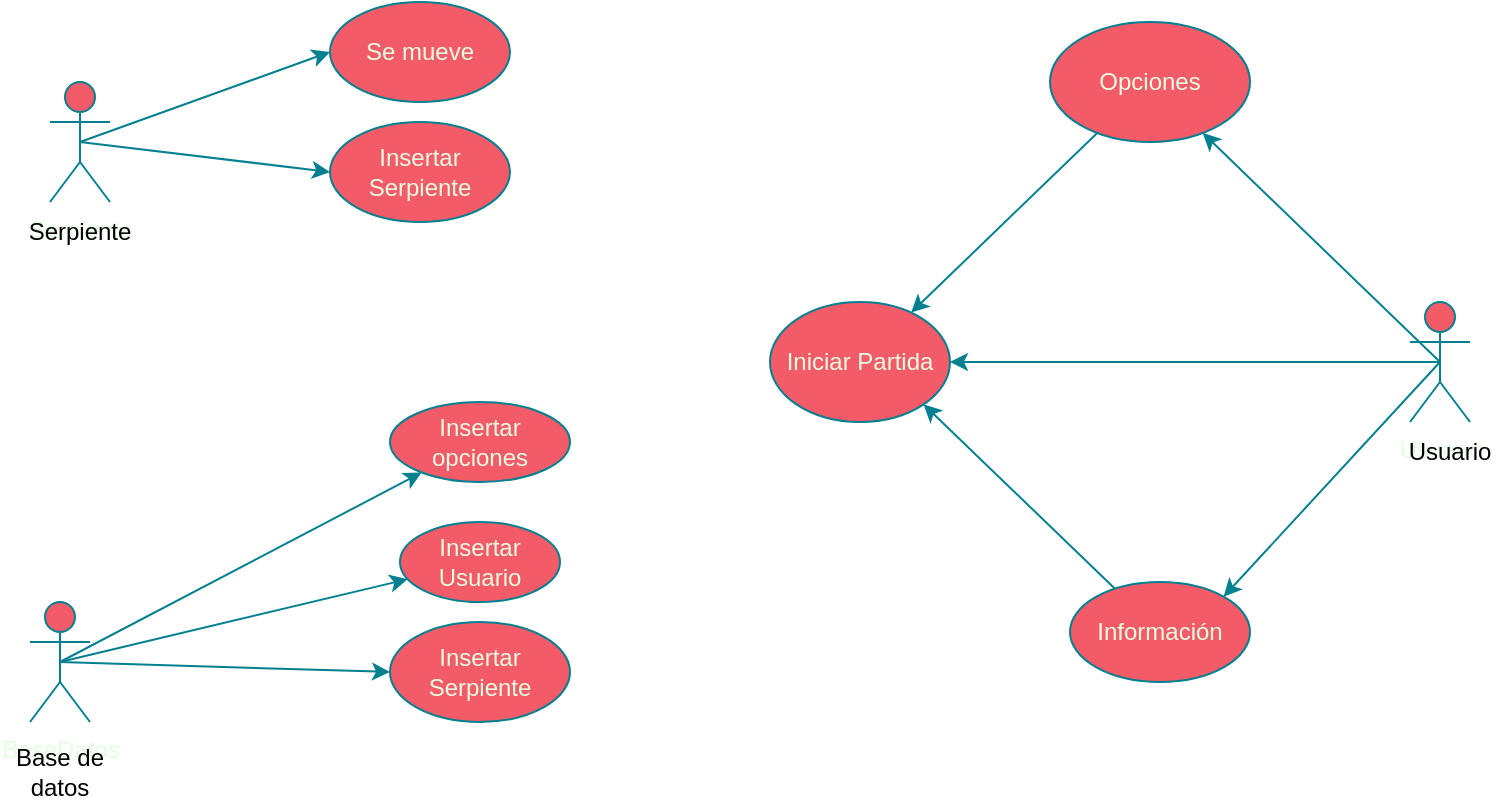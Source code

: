 <mxfile version="28.2.7">
  <diagram name="Página-1" id="paPP1KsMQQtCQt4SMTg-">
    <mxGraphModel dx="872" dy="476" grid="1" gridSize="10" guides="1" tooltips="1" connect="1" arrows="1" fold="1" page="1" pageScale="1" pageWidth="827" pageHeight="1169" math="0" shadow="0">
      <root>
        <mxCell id="0" />
        <mxCell id="1" parent="0" />
        <mxCell id="lul4We6jXFLeoNddsFLB-1" value="Serpiente" style="shape=umlActor;verticalLabelPosition=bottom;verticalAlign=top;html=1;outlineConnect=0;labelBackgroundColor=none;fillColor=#F45B69;strokeColor=#028090;fontColor=#E4FDE1;" parent="1" vertex="1">
          <mxGeometry x="70" y="90" width="30" height="60" as="geometry" />
        </mxCell>
        <mxCell id="lul4We6jXFLeoNddsFLB-7" value="&lt;div&gt;BaseDatos&lt;/div&gt;&lt;div&gt;&lt;br&gt;&lt;/div&gt;" style="shape=umlActor;verticalLabelPosition=bottom;verticalAlign=top;html=1;outlineConnect=0;labelBackgroundColor=none;fillColor=#F45B69;strokeColor=#028090;fontColor=#E4FDE1;" parent="1" vertex="1">
          <mxGeometry x="60" y="350" width="30" height="60" as="geometry" />
        </mxCell>
        <mxCell id="lul4We6jXFLeoNddsFLB-8" value="Iniciar Partida" style="ellipse;whiteSpace=wrap;html=1;labelBackgroundColor=none;fillColor=#F45B69;strokeColor=#028090;fontColor=#E4FDE1;" parent="1" vertex="1">
          <mxGeometry x="430" y="200" width="90" height="60" as="geometry" />
        </mxCell>
        <mxCell id="lul4We6jXFLeoNddsFLB-9" value="Opciones" style="ellipse;whiteSpace=wrap;html=1;labelBackgroundColor=none;fillColor=#F45B69;strokeColor=#028090;fontColor=#E4FDE1;" parent="1" vertex="1">
          <mxGeometry x="570" y="60" width="100" height="60" as="geometry" />
        </mxCell>
        <mxCell id="lul4We6jXFLeoNddsFLB-10" value="Insertar Usuario" style="ellipse;whiteSpace=wrap;html=1;labelBackgroundColor=none;fillColor=#F45B69;strokeColor=#028090;fontColor=#E4FDE1;" parent="1" vertex="1">
          <mxGeometry x="245" y="310" width="80" height="40" as="geometry" />
        </mxCell>
        <mxCell id="lul4We6jXFLeoNddsFLB-11" value="Insertar opciones" style="ellipse;whiteSpace=wrap;html=1;labelBackgroundColor=none;fillColor=#F45B69;strokeColor=#028090;fontColor=#E4FDE1;" parent="1" vertex="1">
          <mxGeometry x="240" y="250" width="90" height="40" as="geometry" />
        </mxCell>
        <mxCell id="lul4We6jXFLeoNddsFLB-12" value="Insertar Serpiente" style="ellipse;whiteSpace=wrap;html=1;labelBackgroundColor=none;fillColor=#F45B69;strokeColor=#028090;fontColor=#E4FDE1;" parent="1" vertex="1">
          <mxGeometry x="240" y="360" width="90" height="50" as="geometry" />
        </mxCell>
        <mxCell id="lul4We6jXFLeoNddsFLB-13" value="Información" style="ellipse;whiteSpace=wrap;html=1;labelBackgroundColor=none;fillColor=#F45B69;strokeColor=#028090;fontColor=#E4FDE1;" parent="1" vertex="1">
          <mxGeometry x="580" y="340" width="90" height="50" as="geometry" />
        </mxCell>
        <mxCell id="lul4We6jXFLeoNddsFLB-14" value="Usuario" style="shape=umlActor;verticalLabelPosition=bottom;verticalAlign=top;html=1;outlineConnect=0;labelBackgroundColor=none;fillColor=#F45B69;strokeColor=#028090;fontColor=#E4FDE1;" parent="1" vertex="1">
          <mxGeometry x="750" y="200" width="30" height="60" as="geometry" />
        </mxCell>
        <mxCell id="lul4We6jXFLeoNddsFLB-15" value="" style="endArrow=classic;html=1;rounded=0;exitX=0.5;exitY=0.5;exitDx=0;exitDy=0;exitPerimeter=0;labelBackgroundColor=none;strokeColor=#028090;fontColor=default;" parent="1" source="lul4We6jXFLeoNddsFLB-14" target="lul4We6jXFLeoNddsFLB-8" edge="1">
          <mxGeometry width="50" height="50" relative="1" as="geometry">
            <mxPoint x="680" y="180" as="sourcePoint" />
            <mxPoint x="730" y="130" as="targetPoint" />
          </mxGeometry>
        </mxCell>
        <mxCell id="lul4We6jXFLeoNddsFLB-16" value="" style="endArrow=classic;html=1;rounded=0;exitX=0.5;exitY=0.5;exitDx=0;exitDy=0;exitPerimeter=0;labelBackgroundColor=none;strokeColor=#028090;fontColor=default;" parent="1" source="lul4We6jXFLeoNddsFLB-14" target="lul4We6jXFLeoNddsFLB-9" edge="1">
          <mxGeometry width="50" height="50" relative="1" as="geometry">
            <mxPoint x="660" y="190" as="sourcePoint" />
            <mxPoint x="710" y="140" as="targetPoint" />
          </mxGeometry>
        </mxCell>
        <mxCell id="lul4We6jXFLeoNddsFLB-17" value="" style="endArrow=classic;html=1;rounded=0;labelBackgroundColor=none;strokeColor=#028090;fontColor=default;" parent="1" source="lul4We6jXFLeoNddsFLB-9" target="lul4We6jXFLeoNddsFLB-8" edge="1">
          <mxGeometry width="50" height="50" relative="1" as="geometry">
            <mxPoint x="470" y="160" as="sourcePoint" />
            <mxPoint x="520" y="110" as="targetPoint" />
          </mxGeometry>
        </mxCell>
        <mxCell id="lul4We6jXFLeoNddsFLB-18" value="" style="endArrow=classic;html=1;rounded=0;entryX=1;entryY=0;entryDx=0;entryDy=0;exitX=0.5;exitY=0.5;exitDx=0;exitDy=0;exitPerimeter=0;labelBackgroundColor=none;strokeColor=#028090;fontColor=default;" parent="1" source="lul4We6jXFLeoNddsFLB-14" target="lul4We6jXFLeoNddsFLB-13" edge="1">
          <mxGeometry width="50" height="50" relative="1" as="geometry">
            <mxPoint x="520" y="390" as="sourcePoint" />
            <mxPoint x="570" y="340" as="targetPoint" />
            <Array as="points" />
          </mxGeometry>
        </mxCell>
        <mxCell id="lul4We6jXFLeoNddsFLB-19" value="" style="endArrow=classic;html=1;rounded=0;entryX=1;entryY=1;entryDx=0;entryDy=0;labelBackgroundColor=none;strokeColor=#028090;fontColor=default;" parent="1" source="lul4We6jXFLeoNddsFLB-13" target="lul4We6jXFLeoNddsFLB-8" edge="1">
          <mxGeometry width="50" height="50" relative="1" as="geometry">
            <mxPoint x="430" y="260" as="sourcePoint" />
            <mxPoint x="480" y="210" as="targetPoint" />
          </mxGeometry>
        </mxCell>
        <mxCell id="lul4We6jXFLeoNddsFLB-20" value="" style="endArrow=classic;html=1;rounded=0;entryX=0;entryY=0.5;entryDx=0;entryDy=0;labelBackgroundColor=none;strokeColor=#028090;fontColor=default;exitX=0.5;exitY=0.5;exitDx=0;exitDy=0;exitPerimeter=0;" parent="1" source="lul4We6jXFLeoNddsFLB-7" target="lul4We6jXFLeoNddsFLB-12" edge="1">
          <mxGeometry width="50" height="50" relative="1" as="geometry">
            <mxPoint x="80" y="380" as="sourcePoint" />
            <mxPoint x="150" y="370" as="targetPoint" />
          </mxGeometry>
        </mxCell>
        <mxCell id="lul4We6jXFLeoNddsFLB-22" value="" style="endArrow=classic;html=1;rounded=0;labelBackgroundColor=none;strokeColor=#028090;fontColor=default;exitX=0.5;exitY=0.5;exitDx=0;exitDy=0;exitPerimeter=0;" parent="1" source="lul4We6jXFLeoNddsFLB-7" target="lul4We6jXFLeoNddsFLB-10" edge="1">
          <mxGeometry width="50" height="50" relative="1" as="geometry">
            <mxPoint x="80" y="350" as="sourcePoint" />
            <mxPoint x="130" y="300" as="targetPoint" />
          </mxGeometry>
        </mxCell>
        <mxCell id="g1gtE3oTbzHQJsl7Ls6s-2" value="" style="edgeLabel;html=1;align=center;verticalAlign=middle;resizable=0;points=[];strokeColor=#028090;fontColor=#E4FDE1;fillColor=#F45B69;" vertex="1" connectable="0" parent="lul4We6jXFLeoNddsFLB-22">
          <mxGeometry x="-0.797" y="1" relative="1" as="geometry">
            <mxPoint as="offset" />
          </mxGeometry>
        </mxCell>
        <mxCell id="lul4We6jXFLeoNddsFLB-23" value="" style="endArrow=classic;html=1;rounded=0;labelBackgroundColor=none;strokeColor=#028090;fontColor=default;exitX=0.5;exitY=0.5;exitDx=0;exitDy=0;exitPerimeter=0;" parent="1" source="lul4We6jXFLeoNddsFLB-7" target="lul4We6jXFLeoNddsFLB-11" edge="1">
          <mxGeometry width="50" height="50" relative="1" as="geometry">
            <mxPoint x="80" y="350" as="sourcePoint" />
            <mxPoint x="130" y="300" as="targetPoint" />
          </mxGeometry>
        </mxCell>
        <mxCell id="lul4We6jXFLeoNddsFLB-25" value="Insertar Serpiente" style="ellipse;whiteSpace=wrap;html=1;labelBackgroundColor=none;fillColor=#F45B69;strokeColor=#028090;fontColor=#E4FDE1;" parent="1" vertex="1">
          <mxGeometry x="210" y="110" width="90" height="50" as="geometry" />
        </mxCell>
        <mxCell id="g1gtE3oTbzHQJsl7Ls6s-1" value="Se mueve" style="ellipse;whiteSpace=wrap;html=1;labelBackgroundColor=none;fillColor=#F45B69;strokeColor=#028090;fontColor=#E4FDE1;" vertex="1" parent="1">
          <mxGeometry x="210" y="50" width="90" height="50" as="geometry" />
        </mxCell>
        <mxCell id="g1gtE3oTbzHQJsl7Ls6s-3" value="&lt;span style=&quot;color: rgb(0, 0, 0);&quot;&gt;Serpiente&lt;/span&gt;" style="text;html=1;whiteSpace=wrap;strokeColor=none;fillColor=none;align=center;verticalAlign=middle;rounded=0;fontColor=#E4FDE1;" vertex="1" parent="1">
          <mxGeometry x="55" y="150" width="60" height="30" as="geometry" />
        </mxCell>
        <mxCell id="g1gtE3oTbzHQJsl7Ls6s-4" value="&lt;span style=&quot;color: rgb(0, 0, 0);&quot;&gt;Base de datos&lt;/span&gt;" style="text;html=1;whiteSpace=wrap;strokeColor=none;fillColor=none;align=center;verticalAlign=middle;rounded=0;fontColor=#E4FDE1;" vertex="1" parent="1">
          <mxGeometry x="45" y="420" width="60" height="30" as="geometry" />
        </mxCell>
        <mxCell id="g1gtE3oTbzHQJsl7Ls6s-5" value="&lt;span style=&quot;color: rgb(0, 0, 0);&quot;&gt;Usuari&lt;/span&gt;&lt;span style=&quot;color: rgb(0, 0, 0);&quot;&gt;o&lt;/span&gt;" style="text;html=1;whiteSpace=wrap;strokeColor=none;fillColor=none;align=center;verticalAlign=middle;rounded=0;fontColor=#E4FDE1;" vertex="1" parent="1">
          <mxGeometry x="740" y="260" width="60" height="30" as="geometry" />
        </mxCell>
        <mxCell id="g1gtE3oTbzHQJsl7Ls6s-6" value="" style="endArrow=classic;html=1;rounded=0;strokeColor=#028090;fontColor=#E4FDE1;fillColor=#F45B69;exitX=0.5;exitY=0.5;exitDx=0;exitDy=0;exitPerimeter=0;entryX=0;entryY=0.5;entryDx=0;entryDy=0;" edge="1" parent="1" source="lul4We6jXFLeoNddsFLB-1" target="g1gtE3oTbzHQJsl7Ls6s-1">
          <mxGeometry width="50" height="50" relative="1" as="geometry">
            <mxPoint x="130" y="160" as="sourcePoint" />
            <mxPoint x="440" y="230" as="targetPoint" />
          </mxGeometry>
        </mxCell>
        <mxCell id="g1gtE3oTbzHQJsl7Ls6s-7" value="" style="endArrow=classic;html=1;rounded=0;strokeColor=#028090;fontColor=#E4FDE1;fillColor=#F45B69;exitX=0.5;exitY=0.5;exitDx=0;exitDy=0;exitPerimeter=0;entryX=0;entryY=0.5;entryDx=0;entryDy=0;" edge="1" parent="1" source="lul4We6jXFLeoNddsFLB-1" target="lul4We6jXFLeoNddsFLB-25">
          <mxGeometry width="50" height="50" relative="1" as="geometry">
            <mxPoint x="390" y="280" as="sourcePoint" />
            <mxPoint x="200" y="140" as="targetPoint" />
          </mxGeometry>
        </mxCell>
      </root>
    </mxGraphModel>
  </diagram>
</mxfile>
